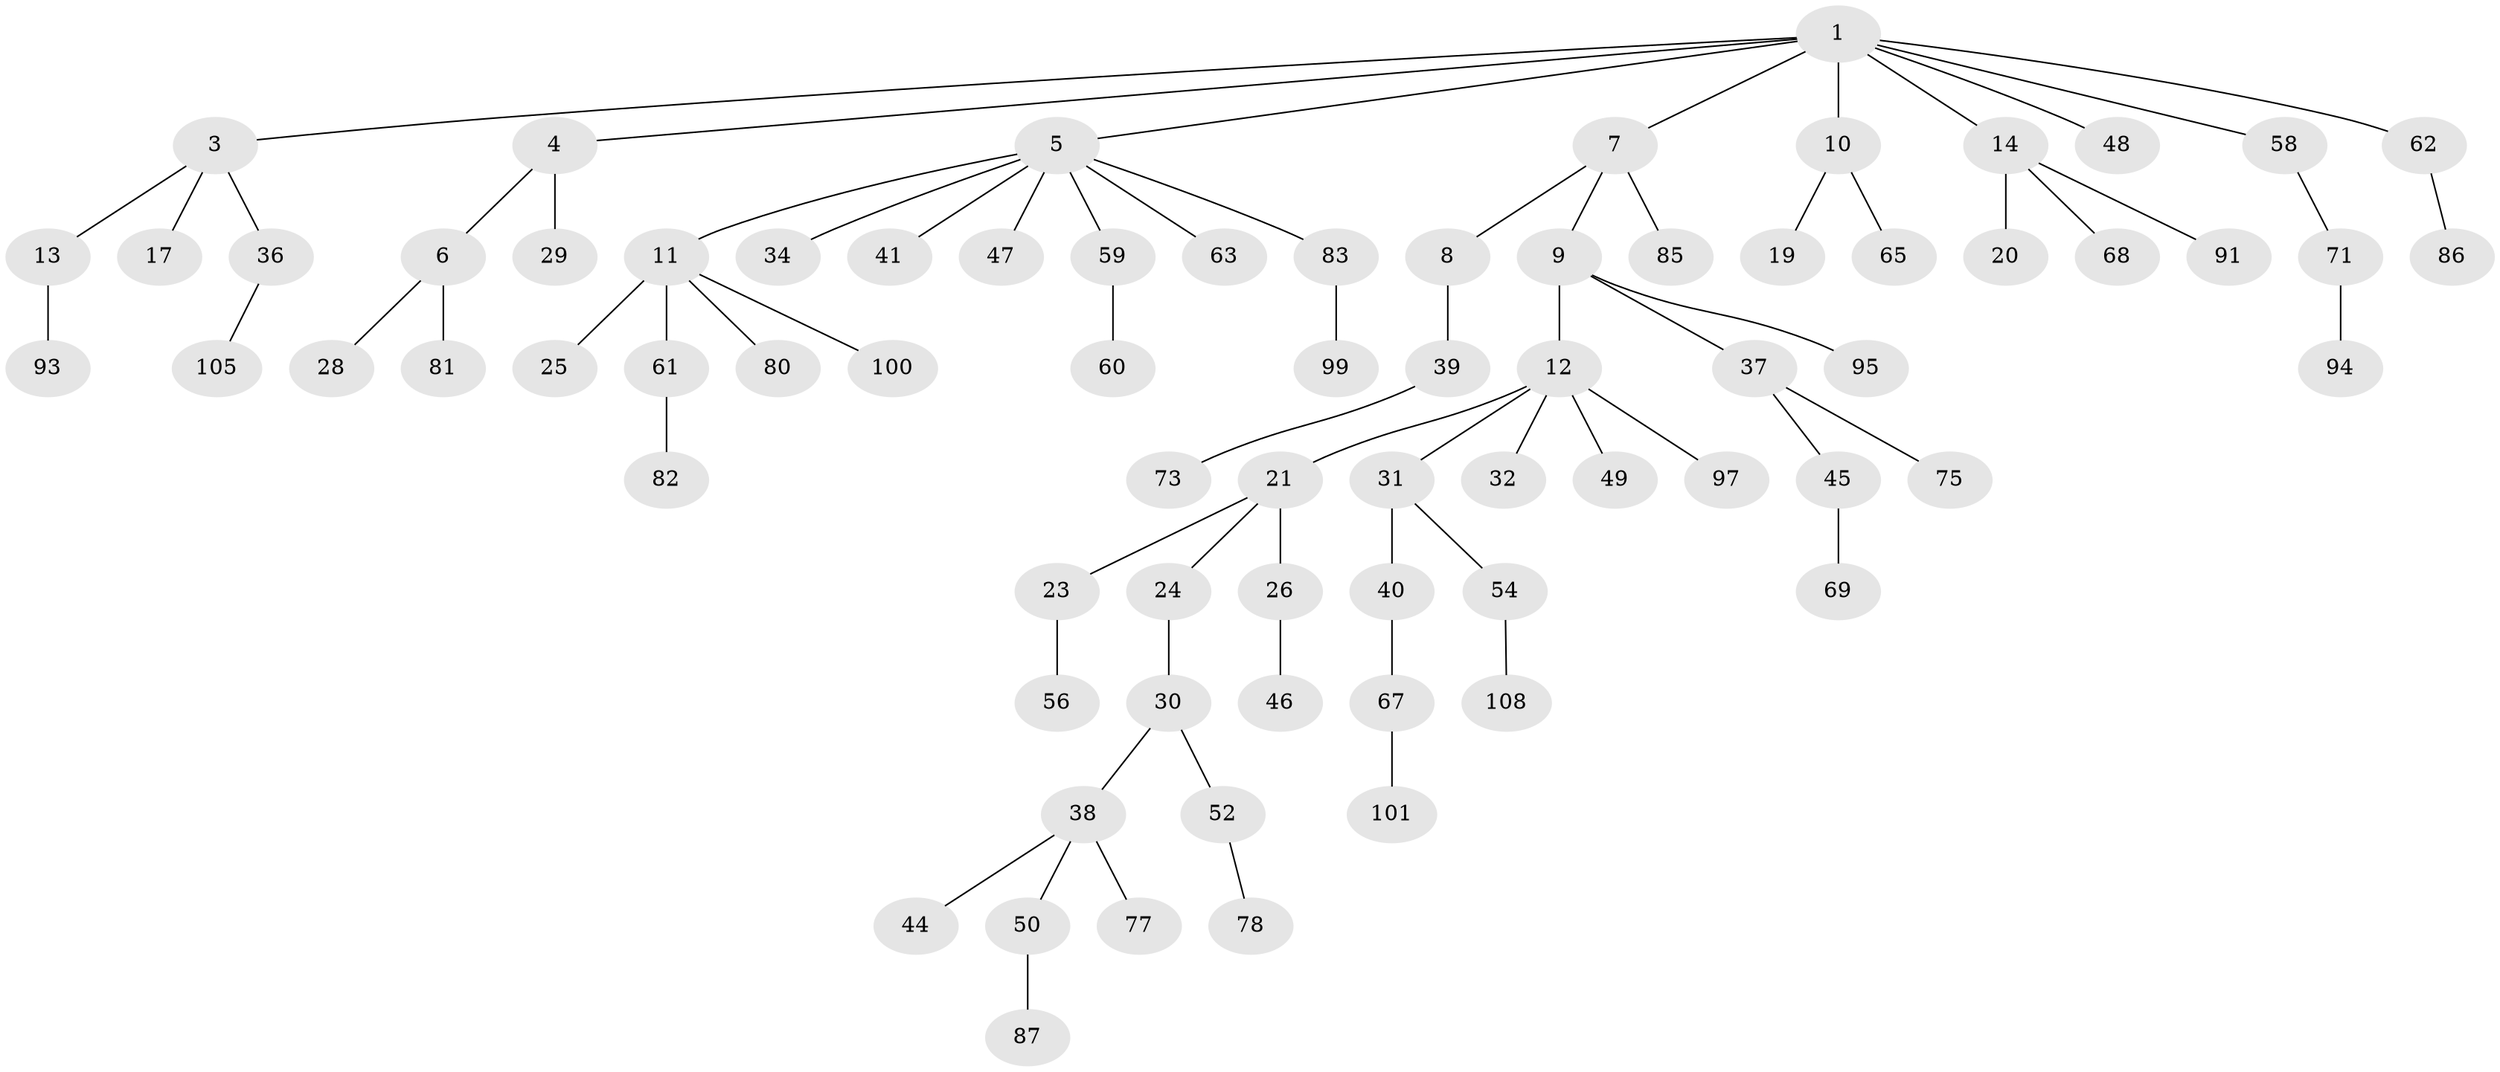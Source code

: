 // original degree distribution, {7: 0.018518518518518517, 4: 0.046296296296296294, 5: 0.027777777777777776, 3: 0.12037037037037036, 6: 0.009259259259259259, 2: 0.3333333333333333, 1: 0.4444444444444444}
// Generated by graph-tools (version 1.1) at 2025/11/02/27/25 16:11:27]
// undirected, 75 vertices, 74 edges
graph export_dot {
graph [start="1"]
  node [color=gray90,style=filled];
  1 [super="+2"];
  3 [super="+42"];
  4;
  5 [super="+33"];
  6 [super="+74"];
  7 [super="+79"];
  8 [super="+106"];
  9;
  10 [super="+15"];
  11 [super="+16"];
  12 [super="+27"];
  13 [super="+57"];
  14 [super="+18"];
  17 [super="+64"];
  19 [super="+76"];
  20;
  21 [super="+22"];
  23 [super="+55"];
  24 [super="+51"];
  25 [super="+103"];
  26;
  28 [super="+43"];
  29 [super="+53"];
  30 [super="+35"];
  31;
  32;
  34;
  36;
  37;
  38 [super="+84"];
  39;
  40;
  41;
  44 [super="+88"];
  45 [super="+92"];
  46;
  47 [super="+66"];
  48;
  49;
  50 [super="+90"];
  52 [super="+70"];
  54;
  56;
  58;
  59;
  60;
  61;
  62;
  63;
  65;
  67 [super="+72"];
  68 [super="+98"];
  69 [super="+107"];
  71;
  73;
  75;
  77;
  78;
  80 [super="+104"];
  81;
  82 [super="+102"];
  83 [super="+89"];
  85 [super="+96"];
  86;
  87;
  91;
  93;
  94;
  95;
  97;
  99;
  100;
  101;
  105;
  108;
  1 -- 3;
  1 -- 4;
  1 -- 5;
  1 -- 7;
  1 -- 14;
  1 -- 48;
  1 -- 10;
  1 -- 58;
  1 -- 62;
  3 -- 13;
  3 -- 17;
  3 -- 36;
  4 -- 6;
  4 -- 29;
  5 -- 11;
  5 -- 34;
  5 -- 59;
  5 -- 63;
  5 -- 83;
  5 -- 41;
  5 -- 47;
  6 -- 28;
  6 -- 81;
  7 -- 8;
  7 -- 9;
  7 -- 85;
  8 -- 39;
  9 -- 12;
  9 -- 37;
  9 -- 95;
  10 -- 65;
  10 -- 19;
  11 -- 100;
  11 -- 80;
  11 -- 25;
  11 -- 61;
  12 -- 21;
  12 -- 31;
  12 -- 49;
  12 -- 97;
  12 -- 32;
  13 -- 93;
  14 -- 68;
  14 -- 91;
  14 -- 20;
  21 -- 23;
  21 -- 26;
  21 -- 24;
  23 -- 56;
  24 -- 30;
  26 -- 46;
  30 -- 38;
  30 -- 52;
  31 -- 40;
  31 -- 54;
  36 -- 105;
  37 -- 45;
  37 -- 75;
  38 -- 44;
  38 -- 50;
  38 -- 77;
  39 -- 73;
  40 -- 67;
  45 -- 69;
  50 -- 87;
  52 -- 78;
  54 -- 108;
  58 -- 71;
  59 -- 60;
  61 -- 82;
  62 -- 86;
  67 -- 101;
  71 -- 94;
  83 -- 99;
}
